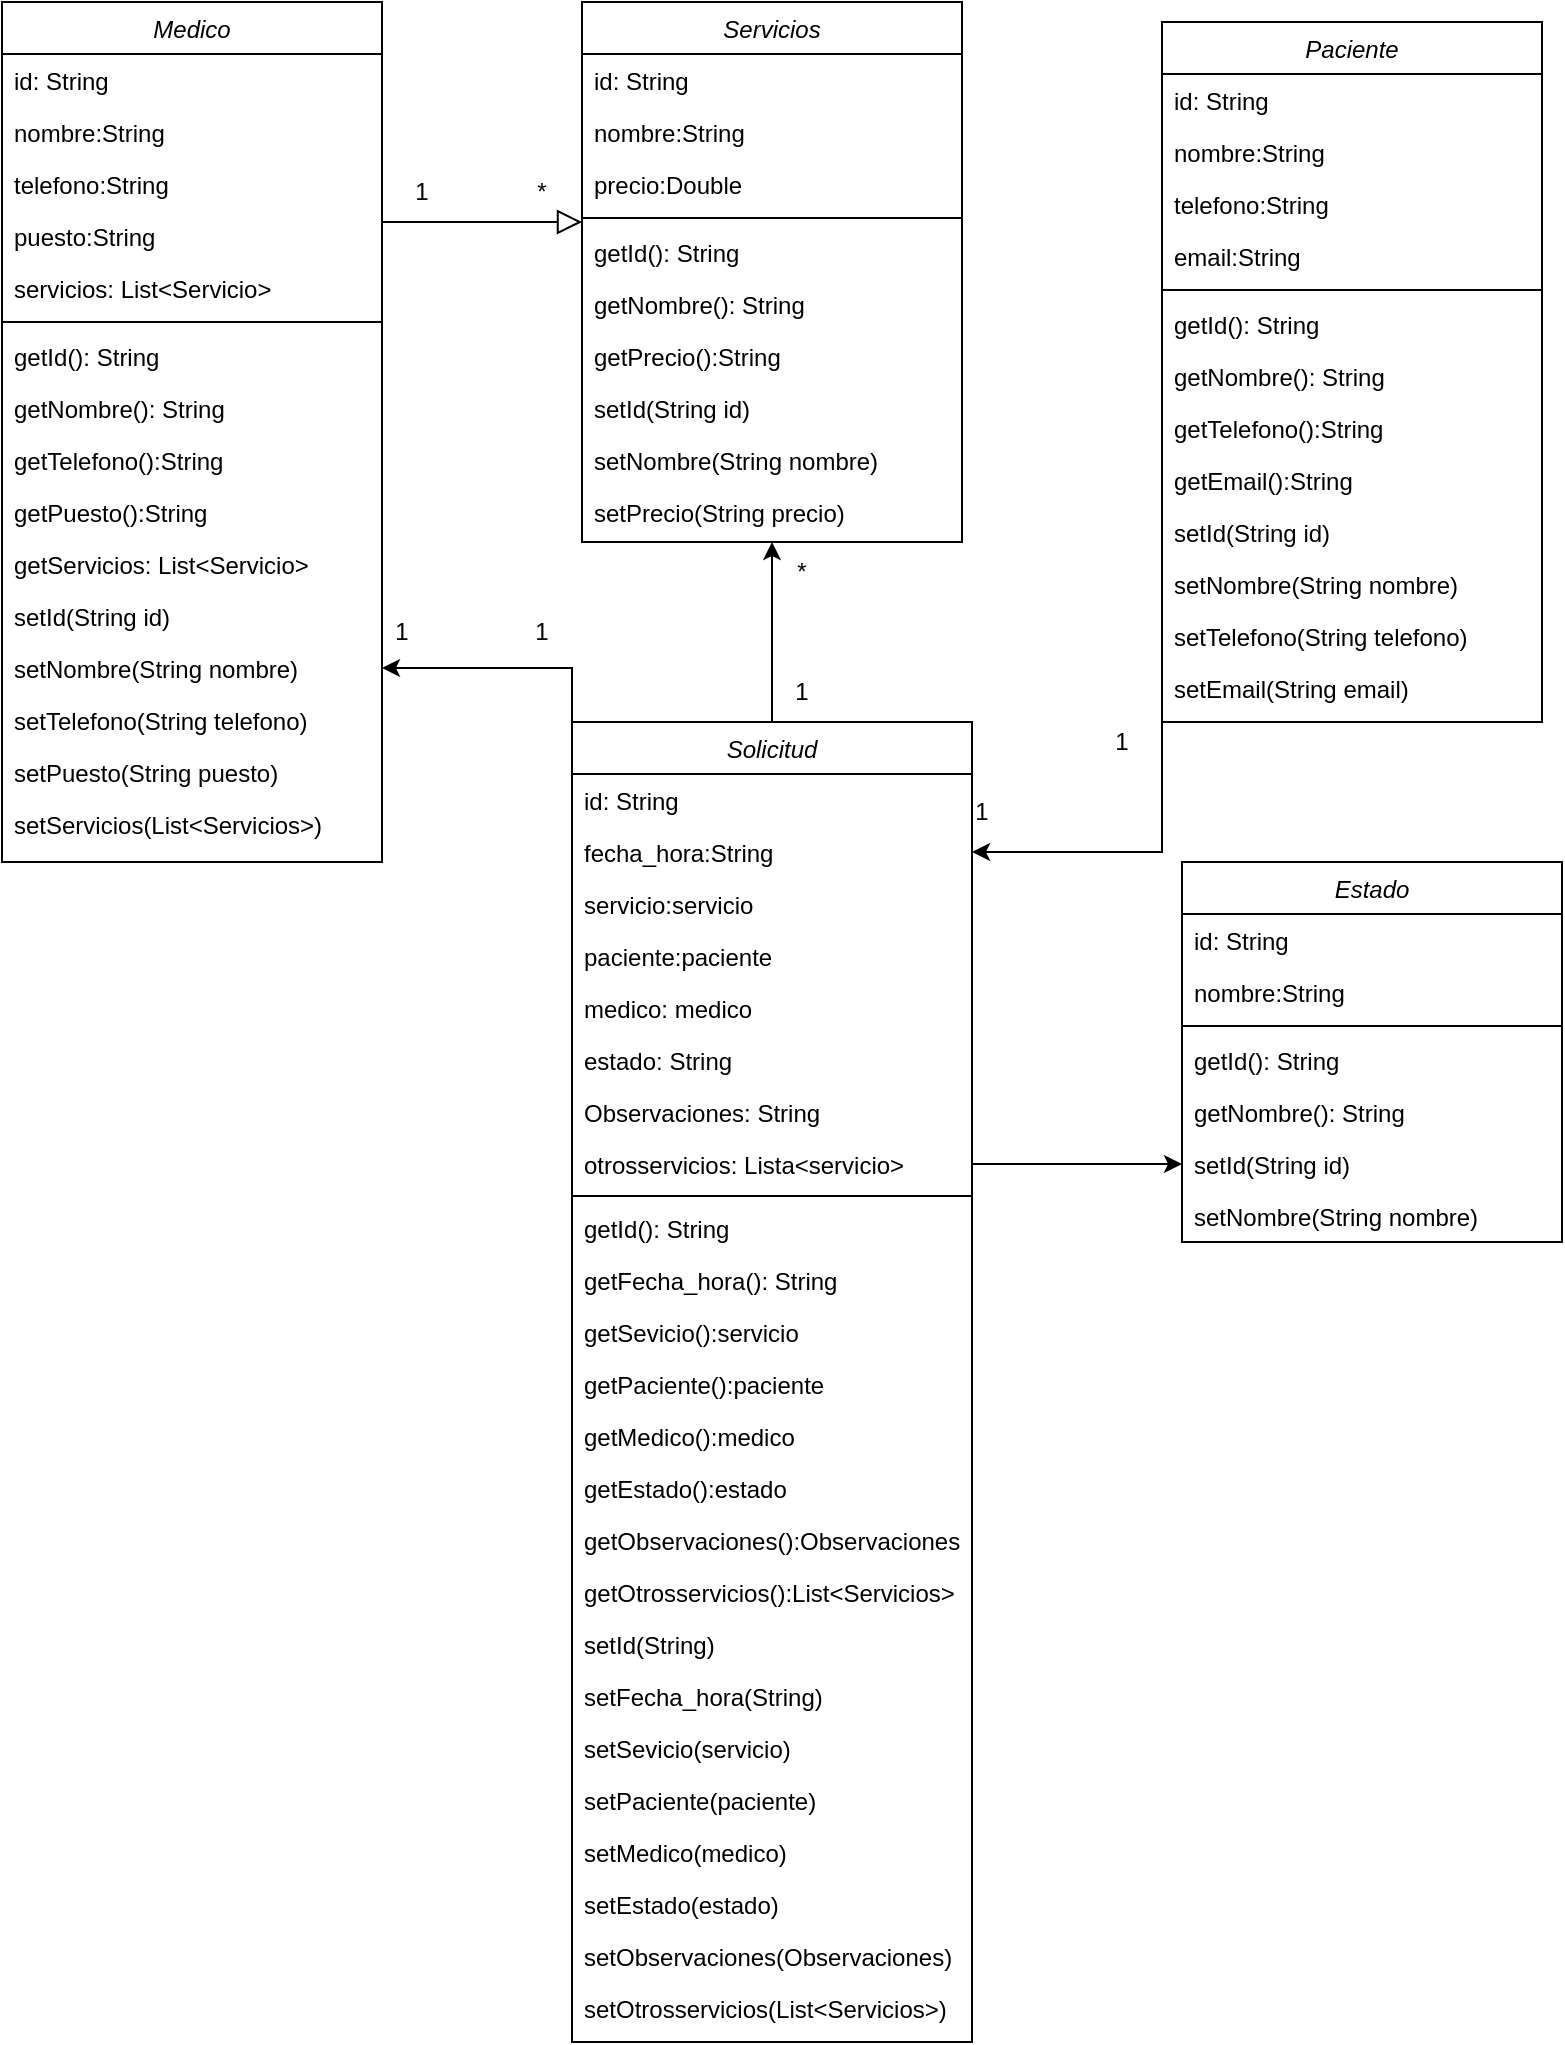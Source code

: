 <mxfile version="24.7.17">
  <diagram id="C5RBs43oDa-KdzZeNtuy" name="Page-1">
    <mxGraphModel dx="1674" dy="836" grid="1" gridSize="10" guides="1" tooltips="1" connect="1" arrows="1" fold="1" page="1" pageScale="1" pageWidth="827" pageHeight="1169" math="0" shadow="0">
      <root>
        <mxCell id="WIyWlLk6GJQsqaUBKTNV-0" />
        <mxCell id="WIyWlLk6GJQsqaUBKTNV-1" parent="WIyWlLk6GJQsqaUBKTNV-0" />
        <mxCell id="zkfFHV4jXpPFQw0GAbJ--0" value="Medico" style="swimlane;fontStyle=2;align=center;verticalAlign=top;childLayout=stackLayout;horizontal=1;startSize=26;horizontalStack=0;resizeParent=1;resizeLast=0;collapsible=1;marginBottom=0;rounded=0;shadow=0;strokeWidth=1;" parent="WIyWlLk6GJQsqaUBKTNV-1" vertex="1">
          <mxGeometry x="20" y="10" width="190" height="430" as="geometry">
            <mxRectangle x="230" y="140" width="160" height="26" as="alternateBounds" />
          </mxGeometry>
        </mxCell>
        <mxCell id="zkfFHV4jXpPFQw0GAbJ--1" value="id: String" style="text;align=left;verticalAlign=top;spacingLeft=4;spacingRight=4;overflow=hidden;rotatable=0;points=[[0,0.5],[1,0.5]];portConstraint=eastwest;" parent="zkfFHV4jXpPFQw0GAbJ--0" vertex="1">
          <mxGeometry y="26" width="190" height="26" as="geometry" />
        </mxCell>
        <mxCell id="zkfFHV4jXpPFQw0GAbJ--2" value="nombre:String" style="text;align=left;verticalAlign=top;spacingLeft=4;spacingRight=4;overflow=hidden;rotatable=0;points=[[0,0.5],[1,0.5]];portConstraint=eastwest;rounded=0;shadow=0;html=0;" parent="zkfFHV4jXpPFQw0GAbJ--0" vertex="1">
          <mxGeometry y="52" width="190" height="26" as="geometry" />
        </mxCell>
        <mxCell id="zkfFHV4jXpPFQw0GAbJ--3" value="telefono:String" style="text;align=left;verticalAlign=top;spacingLeft=4;spacingRight=4;overflow=hidden;rotatable=0;points=[[0,0.5],[1,0.5]];portConstraint=eastwest;rounded=0;shadow=0;html=0;" parent="zkfFHV4jXpPFQw0GAbJ--0" vertex="1">
          <mxGeometry y="78" width="190" height="26" as="geometry" />
        </mxCell>
        <mxCell id="ODuKV3fC_syqd83Swj4D-0" value="puesto:String" style="text;align=left;verticalAlign=top;spacingLeft=4;spacingRight=4;overflow=hidden;rotatable=0;points=[[0,0.5],[1,0.5]];portConstraint=eastwest;" parent="zkfFHV4jXpPFQw0GAbJ--0" vertex="1">
          <mxGeometry y="104" width="190" height="26" as="geometry" />
        </mxCell>
        <mxCell id="ODuKV3fC_syqd83Swj4D-2" value="servicios: List&lt;Servicio&gt;" style="text;align=left;verticalAlign=top;spacingLeft=4;spacingRight=4;overflow=hidden;rotatable=0;points=[[0,0.5],[1,0.5]];portConstraint=eastwest;" parent="zkfFHV4jXpPFQw0GAbJ--0" vertex="1">
          <mxGeometry y="130" width="190" height="26" as="geometry" />
        </mxCell>
        <mxCell id="ODuKV3fC_syqd83Swj4D-6" value="" style="line;html=1;strokeWidth=1;align=left;verticalAlign=middle;spacingTop=-1;spacingLeft=3;spacingRight=3;rotatable=0;labelPosition=right;points=[];portConstraint=eastwest;" parent="zkfFHV4jXpPFQw0GAbJ--0" vertex="1">
          <mxGeometry y="156" width="190" height="8" as="geometry" />
        </mxCell>
        <mxCell id="ODuKV3fC_syqd83Swj4D-7" value="getId(): String" style="text;align=left;verticalAlign=top;spacingLeft=4;spacingRight=4;overflow=hidden;rotatable=0;points=[[0,0.5],[1,0.5]];portConstraint=eastwest;" parent="zkfFHV4jXpPFQw0GAbJ--0" vertex="1">
          <mxGeometry y="164" width="190" height="26" as="geometry" />
        </mxCell>
        <mxCell id="ODuKV3fC_syqd83Swj4D-8" value="getNombre(): String" style="text;align=left;verticalAlign=top;spacingLeft=4;spacingRight=4;overflow=hidden;rotatable=0;points=[[0,0.5],[1,0.5]];portConstraint=eastwest;" parent="zkfFHV4jXpPFQw0GAbJ--0" vertex="1">
          <mxGeometry y="190" width="190" height="26" as="geometry" />
        </mxCell>
        <mxCell id="ODuKV3fC_syqd83Swj4D-9" value="getTelefono():String" style="text;align=left;verticalAlign=top;spacingLeft=4;spacingRight=4;overflow=hidden;rotatable=0;points=[[0,0.5],[1,0.5]];portConstraint=eastwest;" parent="zkfFHV4jXpPFQw0GAbJ--0" vertex="1">
          <mxGeometry y="216" width="190" height="26" as="geometry" />
        </mxCell>
        <mxCell id="ODuKV3fC_syqd83Swj4D-10" value="getPuesto():String" style="text;align=left;verticalAlign=top;spacingLeft=4;spacingRight=4;overflow=hidden;rotatable=0;points=[[0,0.5],[1,0.5]];portConstraint=eastwest;" parent="zkfFHV4jXpPFQw0GAbJ--0" vertex="1">
          <mxGeometry y="242" width="190" height="26" as="geometry" />
        </mxCell>
        <mxCell id="ODuKV3fC_syqd83Swj4D-22" value="getServicios: List&lt;Servicio&gt;" style="text;align=left;verticalAlign=top;spacingLeft=4;spacingRight=4;overflow=hidden;rotatable=0;points=[[0,0.5],[1,0.5]];portConstraint=eastwest;" parent="zkfFHV4jXpPFQw0GAbJ--0" vertex="1">
          <mxGeometry y="268" width="190" height="26" as="geometry" />
        </mxCell>
        <mxCell id="ODuKV3fC_syqd83Swj4D-23" value="setId(String id)" style="text;align=left;verticalAlign=top;spacingLeft=4;spacingRight=4;overflow=hidden;rotatable=0;points=[[0,0.5],[1,0.5]];portConstraint=eastwest;" parent="zkfFHV4jXpPFQw0GAbJ--0" vertex="1">
          <mxGeometry y="294" width="190" height="26" as="geometry" />
        </mxCell>
        <mxCell id="ODuKV3fC_syqd83Swj4D-24" value="setNombre(String nombre)" style="text;align=left;verticalAlign=top;spacingLeft=4;spacingRight=4;overflow=hidden;rotatable=0;points=[[0,0.5],[1,0.5]];portConstraint=eastwest;" parent="zkfFHV4jXpPFQw0GAbJ--0" vertex="1">
          <mxGeometry y="320" width="190" height="26" as="geometry" />
        </mxCell>
        <mxCell id="ODuKV3fC_syqd83Swj4D-25" value="setTelefono(String telefono)" style="text;align=left;verticalAlign=top;spacingLeft=4;spacingRight=4;overflow=hidden;rotatable=0;points=[[0,0.5],[1,0.5]];portConstraint=eastwest;" parent="zkfFHV4jXpPFQw0GAbJ--0" vertex="1">
          <mxGeometry y="346" width="190" height="26" as="geometry" />
        </mxCell>
        <mxCell id="ODuKV3fC_syqd83Swj4D-26" value="setPuesto(String puesto)" style="text;align=left;verticalAlign=top;spacingLeft=4;spacingRight=4;overflow=hidden;rotatable=0;points=[[0,0.5],[1,0.5]];portConstraint=eastwest;" parent="zkfFHV4jXpPFQw0GAbJ--0" vertex="1">
          <mxGeometry y="372" width="190" height="26" as="geometry" />
        </mxCell>
        <mxCell id="ODuKV3fC_syqd83Swj4D-27" value="setServicios(List&lt;Servicios&gt;)" style="text;align=left;verticalAlign=top;spacingLeft=4;spacingRight=4;overflow=hidden;rotatable=0;points=[[0,0.5],[1,0.5]];portConstraint=eastwest;" parent="zkfFHV4jXpPFQw0GAbJ--0" vertex="1">
          <mxGeometry y="398" width="190" height="26" as="geometry" />
        </mxCell>
        <mxCell id="IiemIw6y5-QgekyVRqU8-70" style="edgeStyle=orthogonalEdgeStyle;rounded=0;orthogonalLoop=1;jettySize=auto;html=1;exitX=0;exitY=1;exitDx=0;exitDy=0;entryX=1;entryY=0.5;entryDx=0;entryDy=0;" edge="1" parent="WIyWlLk6GJQsqaUBKTNV-1" source="ODuKV3fC_syqd83Swj4D-62" target="IiemIw6y5-QgekyVRqU8-2">
          <mxGeometry relative="1" as="geometry" />
        </mxCell>
        <mxCell id="ODuKV3fC_syqd83Swj4D-62" value="Paciente" style="swimlane;fontStyle=2;align=center;verticalAlign=top;childLayout=stackLayout;horizontal=1;startSize=26;horizontalStack=0;resizeParent=1;resizeLast=0;collapsible=1;marginBottom=0;rounded=0;shadow=0;strokeWidth=1;" parent="WIyWlLk6GJQsqaUBKTNV-1" vertex="1">
          <mxGeometry x="600" y="20" width="190" height="350" as="geometry">
            <mxRectangle x="230" y="140" width="160" height="26" as="alternateBounds" />
          </mxGeometry>
        </mxCell>
        <mxCell id="ODuKV3fC_syqd83Swj4D-63" value="id: String" style="text;align=left;verticalAlign=top;spacingLeft=4;spacingRight=4;overflow=hidden;rotatable=0;points=[[0,0.5],[1,0.5]];portConstraint=eastwest;" parent="ODuKV3fC_syqd83Swj4D-62" vertex="1">
          <mxGeometry y="26" width="190" height="26" as="geometry" />
        </mxCell>
        <mxCell id="ODuKV3fC_syqd83Swj4D-64" value="nombre:String" style="text;align=left;verticalAlign=top;spacingLeft=4;spacingRight=4;overflow=hidden;rotatable=0;points=[[0,0.5],[1,0.5]];portConstraint=eastwest;rounded=0;shadow=0;html=0;" parent="ODuKV3fC_syqd83Swj4D-62" vertex="1">
          <mxGeometry y="52" width="190" height="26" as="geometry" />
        </mxCell>
        <mxCell id="ODuKV3fC_syqd83Swj4D-65" value="telefono:String" style="text;align=left;verticalAlign=top;spacingLeft=4;spacingRight=4;overflow=hidden;rotatable=0;points=[[0,0.5],[1,0.5]];portConstraint=eastwest;rounded=0;shadow=0;html=0;" parent="ODuKV3fC_syqd83Swj4D-62" vertex="1">
          <mxGeometry y="78" width="190" height="26" as="geometry" />
        </mxCell>
        <mxCell id="ODuKV3fC_syqd83Swj4D-66" value="email:String" style="text;align=left;verticalAlign=top;spacingLeft=4;spacingRight=4;overflow=hidden;rotatable=0;points=[[0,0.5],[1,0.5]];portConstraint=eastwest;" parent="ODuKV3fC_syqd83Swj4D-62" vertex="1">
          <mxGeometry y="104" width="190" height="26" as="geometry" />
        </mxCell>
        <mxCell id="ODuKV3fC_syqd83Swj4D-68" value="" style="line;html=1;strokeWidth=1;align=left;verticalAlign=middle;spacingTop=-1;spacingLeft=3;spacingRight=3;rotatable=0;labelPosition=right;points=[];portConstraint=eastwest;" parent="ODuKV3fC_syqd83Swj4D-62" vertex="1">
          <mxGeometry y="130" width="190" height="8" as="geometry" />
        </mxCell>
        <mxCell id="ODuKV3fC_syqd83Swj4D-69" value="getId(): String" style="text;align=left;verticalAlign=top;spacingLeft=4;spacingRight=4;overflow=hidden;rotatable=0;points=[[0,0.5],[1,0.5]];portConstraint=eastwest;" parent="ODuKV3fC_syqd83Swj4D-62" vertex="1">
          <mxGeometry y="138" width="190" height="26" as="geometry" />
        </mxCell>
        <mxCell id="ODuKV3fC_syqd83Swj4D-70" value="getNombre(): String" style="text;align=left;verticalAlign=top;spacingLeft=4;spacingRight=4;overflow=hidden;rotatable=0;points=[[0,0.5],[1,0.5]];portConstraint=eastwest;" parent="ODuKV3fC_syqd83Swj4D-62" vertex="1">
          <mxGeometry y="164" width="190" height="26" as="geometry" />
        </mxCell>
        <mxCell id="ODuKV3fC_syqd83Swj4D-71" value="getTelefono():String" style="text;align=left;verticalAlign=top;spacingLeft=4;spacingRight=4;overflow=hidden;rotatable=0;points=[[0,0.5],[1,0.5]];portConstraint=eastwest;" parent="ODuKV3fC_syqd83Swj4D-62" vertex="1">
          <mxGeometry y="190" width="190" height="26" as="geometry" />
        </mxCell>
        <mxCell id="ODuKV3fC_syqd83Swj4D-72" value="getEmail():String" style="text;align=left;verticalAlign=top;spacingLeft=4;spacingRight=4;overflow=hidden;rotatable=0;points=[[0,0.5],[1,0.5]];portConstraint=eastwest;" parent="ODuKV3fC_syqd83Swj4D-62" vertex="1">
          <mxGeometry y="216" width="190" height="26" as="geometry" />
        </mxCell>
        <mxCell id="ODuKV3fC_syqd83Swj4D-74" value="setId(String id)" style="text;align=left;verticalAlign=top;spacingLeft=4;spacingRight=4;overflow=hidden;rotatable=0;points=[[0,0.5],[1,0.5]];portConstraint=eastwest;" parent="ODuKV3fC_syqd83Swj4D-62" vertex="1">
          <mxGeometry y="242" width="190" height="26" as="geometry" />
        </mxCell>
        <mxCell id="ODuKV3fC_syqd83Swj4D-75" value="setNombre(String nombre)" style="text;align=left;verticalAlign=top;spacingLeft=4;spacingRight=4;overflow=hidden;rotatable=0;points=[[0,0.5],[1,0.5]];portConstraint=eastwest;" parent="ODuKV3fC_syqd83Swj4D-62" vertex="1">
          <mxGeometry y="268" width="190" height="26" as="geometry" />
        </mxCell>
        <mxCell id="ODuKV3fC_syqd83Swj4D-76" value="setTelefono(String telefono)" style="text;align=left;verticalAlign=top;spacingLeft=4;spacingRight=4;overflow=hidden;rotatable=0;points=[[0,0.5],[1,0.5]];portConstraint=eastwest;" parent="ODuKV3fC_syqd83Swj4D-62" vertex="1">
          <mxGeometry y="294" width="190" height="26" as="geometry" />
        </mxCell>
        <mxCell id="ODuKV3fC_syqd83Swj4D-77" value="setEmail(String email)" style="text;align=left;verticalAlign=top;spacingLeft=4;spacingRight=4;overflow=hidden;rotatable=0;points=[[0,0.5],[1,0.5]];portConstraint=eastwest;" parent="ODuKV3fC_syqd83Swj4D-62" vertex="1">
          <mxGeometry y="320" width="190" height="26" as="geometry" />
        </mxCell>
        <mxCell id="ODuKV3fC_syqd83Swj4D-79" value="Servicios" style="swimlane;fontStyle=2;align=center;verticalAlign=top;childLayout=stackLayout;horizontal=1;startSize=26;horizontalStack=0;resizeParent=1;resizeLast=0;collapsible=1;marginBottom=0;rounded=0;shadow=0;strokeWidth=1;" parent="WIyWlLk6GJQsqaUBKTNV-1" vertex="1">
          <mxGeometry x="310" y="10" width="190" height="270" as="geometry">
            <mxRectangle x="230" y="140" width="160" height="26" as="alternateBounds" />
          </mxGeometry>
        </mxCell>
        <mxCell id="ODuKV3fC_syqd83Swj4D-80" value="id: String" style="text;align=left;verticalAlign=top;spacingLeft=4;spacingRight=4;overflow=hidden;rotatable=0;points=[[0,0.5],[1,0.5]];portConstraint=eastwest;" parent="ODuKV3fC_syqd83Swj4D-79" vertex="1">
          <mxGeometry y="26" width="190" height="26" as="geometry" />
        </mxCell>
        <mxCell id="ODuKV3fC_syqd83Swj4D-81" value="nombre:String" style="text;align=left;verticalAlign=top;spacingLeft=4;spacingRight=4;overflow=hidden;rotatable=0;points=[[0,0.5],[1,0.5]];portConstraint=eastwest;rounded=0;shadow=0;html=0;" parent="ODuKV3fC_syqd83Swj4D-79" vertex="1">
          <mxGeometry y="52" width="190" height="26" as="geometry" />
        </mxCell>
        <mxCell id="ODuKV3fC_syqd83Swj4D-82" value="precio:Double" style="text;align=left;verticalAlign=top;spacingLeft=4;spacingRight=4;overflow=hidden;rotatable=0;points=[[0,0.5],[1,0.5]];portConstraint=eastwest;rounded=0;shadow=0;html=0;" parent="ODuKV3fC_syqd83Swj4D-79" vertex="1">
          <mxGeometry y="78" width="190" height="26" as="geometry" />
        </mxCell>
        <mxCell id="ODuKV3fC_syqd83Swj4D-84" value="" style="line;html=1;strokeWidth=1;align=left;verticalAlign=middle;spacingTop=-1;spacingLeft=3;spacingRight=3;rotatable=0;labelPosition=right;points=[];portConstraint=eastwest;" parent="ODuKV3fC_syqd83Swj4D-79" vertex="1">
          <mxGeometry y="104" width="190" height="8" as="geometry" />
        </mxCell>
        <mxCell id="ODuKV3fC_syqd83Swj4D-85" value="getId(): String" style="text;align=left;verticalAlign=top;spacingLeft=4;spacingRight=4;overflow=hidden;rotatable=0;points=[[0,0.5],[1,0.5]];portConstraint=eastwest;" parent="ODuKV3fC_syqd83Swj4D-79" vertex="1">
          <mxGeometry y="112" width="190" height="26" as="geometry" />
        </mxCell>
        <mxCell id="ODuKV3fC_syqd83Swj4D-86" value="getNombre(): String" style="text;align=left;verticalAlign=top;spacingLeft=4;spacingRight=4;overflow=hidden;rotatable=0;points=[[0,0.5],[1,0.5]];portConstraint=eastwest;" parent="ODuKV3fC_syqd83Swj4D-79" vertex="1">
          <mxGeometry y="138" width="190" height="26" as="geometry" />
        </mxCell>
        <mxCell id="ODuKV3fC_syqd83Swj4D-87" value="getPrecio():String" style="text;align=left;verticalAlign=top;spacingLeft=4;spacingRight=4;overflow=hidden;rotatable=0;points=[[0,0.5],[1,0.5]];portConstraint=eastwest;" parent="ODuKV3fC_syqd83Swj4D-79" vertex="1">
          <mxGeometry y="164" width="190" height="26" as="geometry" />
        </mxCell>
        <mxCell id="ODuKV3fC_syqd83Swj4D-89" value="setId(String id)" style="text;align=left;verticalAlign=top;spacingLeft=4;spacingRight=4;overflow=hidden;rotatable=0;points=[[0,0.5],[1,0.5]];portConstraint=eastwest;" parent="ODuKV3fC_syqd83Swj4D-79" vertex="1">
          <mxGeometry y="190" width="190" height="26" as="geometry" />
        </mxCell>
        <mxCell id="ODuKV3fC_syqd83Swj4D-90" value="setNombre(String nombre)" style="text;align=left;verticalAlign=top;spacingLeft=4;spacingRight=4;overflow=hidden;rotatable=0;points=[[0,0.5],[1,0.5]];portConstraint=eastwest;" parent="ODuKV3fC_syqd83Swj4D-79" vertex="1">
          <mxGeometry y="216" width="190" height="26" as="geometry" />
        </mxCell>
        <mxCell id="ODuKV3fC_syqd83Swj4D-92" value="setPrecio(String precio)" style="text;align=left;verticalAlign=top;spacingLeft=4;spacingRight=4;overflow=hidden;rotatable=0;points=[[0,0.5],[1,0.5]];portConstraint=eastwest;" parent="ODuKV3fC_syqd83Swj4D-79" vertex="1">
          <mxGeometry y="242" width="190" height="26" as="geometry" />
        </mxCell>
        <mxCell id="ODuKV3fC_syqd83Swj4D-101" value="" style="endArrow=block;endSize=10;endFill=0;shadow=0;strokeWidth=1;rounded=0;curved=0;edgeStyle=elbowEdgeStyle;elbow=vertical;" parent="WIyWlLk6GJQsqaUBKTNV-1" target="ODuKV3fC_syqd83Swj4D-79" edge="1">
          <mxGeometry width="160" relative="1" as="geometry">
            <mxPoint x="210" y="120" as="sourcePoint" />
            <mxPoint x="290" y="120" as="targetPoint" />
            <Array as="points" />
          </mxGeometry>
        </mxCell>
        <mxCell id="ODuKV3fC_syqd83Swj4D-102" value="1" style="text;html=1;align=center;verticalAlign=middle;whiteSpace=wrap;rounded=0;" parent="WIyWlLk6GJQsqaUBKTNV-1" vertex="1">
          <mxGeometry x="200" y="90" width="60" height="30" as="geometry" />
        </mxCell>
        <mxCell id="ODuKV3fC_syqd83Swj4D-103" value="*" style="text;html=1;align=center;verticalAlign=middle;whiteSpace=wrap;rounded=0;" parent="WIyWlLk6GJQsqaUBKTNV-1" vertex="1">
          <mxGeometry x="260" y="90" width="60" height="30" as="geometry" />
        </mxCell>
        <mxCell id="IiemIw6y5-QgekyVRqU8-64" style="edgeStyle=orthogonalEdgeStyle;rounded=0;orthogonalLoop=1;jettySize=auto;html=1;exitX=0.5;exitY=0;exitDx=0;exitDy=0;entryX=0.5;entryY=1;entryDx=0;entryDy=0;" edge="1" parent="WIyWlLk6GJQsqaUBKTNV-1" source="IiemIw6y5-QgekyVRqU8-0" target="ODuKV3fC_syqd83Swj4D-79">
          <mxGeometry relative="1" as="geometry" />
        </mxCell>
        <mxCell id="IiemIw6y5-QgekyVRqU8-71" style="edgeStyle=orthogonalEdgeStyle;rounded=0;orthogonalLoop=1;jettySize=auto;html=1;exitX=0;exitY=0;exitDx=0;exitDy=0;entryX=1;entryY=0.5;entryDx=0;entryDy=0;" edge="1" parent="WIyWlLk6GJQsqaUBKTNV-1" source="IiemIw6y5-QgekyVRqU8-0" target="ODuKV3fC_syqd83Swj4D-24">
          <mxGeometry relative="1" as="geometry" />
        </mxCell>
        <mxCell id="IiemIw6y5-QgekyVRqU8-0" value="Solicitud" style="swimlane;fontStyle=2;align=center;verticalAlign=top;childLayout=stackLayout;horizontal=1;startSize=26;horizontalStack=0;resizeParent=1;resizeLast=0;collapsible=1;marginBottom=0;rounded=0;shadow=0;strokeWidth=1;" vertex="1" parent="WIyWlLk6GJQsqaUBKTNV-1">
          <mxGeometry x="305" y="370" width="200" height="660" as="geometry">
            <mxRectangle x="230" y="140" width="160" height="26" as="alternateBounds" />
          </mxGeometry>
        </mxCell>
        <mxCell id="IiemIw6y5-QgekyVRqU8-1" value="id: String" style="text;align=left;verticalAlign=top;spacingLeft=4;spacingRight=4;overflow=hidden;rotatable=0;points=[[0,0.5],[1,0.5]];portConstraint=eastwest;" vertex="1" parent="IiemIw6y5-QgekyVRqU8-0">
          <mxGeometry y="26" width="200" height="26" as="geometry" />
        </mxCell>
        <mxCell id="IiemIw6y5-QgekyVRqU8-2" value="fecha_hora:String" style="text;align=left;verticalAlign=top;spacingLeft=4;spacingRight=4;overflow=hidden;rotatable=0;points=[[0,0.5],[1,0.5]];portConstraint=eastwest;rounded=0;shadow=0;html=0;" vertex="1" parent="IiemIw6y5-QgekyVRqU8-0">
          <mxGeometry y="52" width="200" height="26" as="geometry" />
        </mxCell>
        <mxCell id="IiemIw6y5-QgekyVRqU8-3" value="servicio:servicio" style="text;align=left;verticalAlign=top;spacingLeft=4;spacingRight=4;overflow=hidden;rotatable=0;points=[[0,0.5],[1,0.5]];portConstraint=eastwest;rounded=0;shadow=0;html=0;" vertex="1" parent="IiemIw6y5-QgekyVRqU8-0">
          <mxGeometry y="78" width="200" height="26" as="geometry" />
        </mxCell>
        <mxCell id="IiemIw6y5-QgekyVRqU8-4" value="paciente:paciente" style="text;align=left;verticalAlign=top;spacingLeft=4;spacingRight=4;overflow=hidden;rotatable=0;points=[[0,0.5],[1,0.5]];portConstraint=eastwest;" vertex="1" parent="IiemIw6y5-QgekyVRqU8-0">
          <mxGeometry y="104" width="200" height="26" as="geometry" />
        </mxCell>
        <mxCell id="IiemIw6y5-QgekyVRqU8-5" value="medico: medico" style="text;align=left;verticalAlign=top;spacingLeft=4;spacingRight=4;overflow=hidden;rotatable=0;points=[[0,0.5],[1,0.5]];portConstraint=eastwest;" vertex="1" parent="IiemIw6y5-QgekyVRqU8-0">
          <mxGeometry y="130" width="200" height="26" as="geometry" />
        </mxCell>
        <mxCell id="IiemIw6y5-QgekyVRqU8-18" value="estado: String" style="text;align=left;verticalAlign=top;spacingLeft=4;spacingRight=4;overflow=hidden;rotatable=0;points=[[0,0.5],[1,0.5]];portConstraint=eastwest;" vertex="1" parent="IiemIw6y5-QgekyVRqU8-0">
          <mxGeometry y="156" width="200" height="26" as="geometry" />
        </mxCell>
        <mxCell id="IiemIw6y5-QgekyVRqU8-19" value="Observaciones: String" style="text;align=left;verticalAlign=top;spacingLeft=4;spacingRight=4;overflow=hidden;rotatable=0;points=[[0,0.5],[1,0.5]];portConstraint=eastwest;" vertex="1" parent="IiemIw6y5-QgekyVRqU8-0">
          <mxGeometry y="182" width="200" height="26" as="geometry" />
        </mxCell>
        <mxCell id="IiemIw6y5-QgekyVRqU8-20" value="otrosservicios: Lista&lt;servicio&gt;" style="text;align=left;verticalAlign=top;spacingLeft=4;spacingRight=4;overflow=hidden;rotatable=0;points=[[0,0.5],[1,0.5]];portConstraint=eastwest;" vertex="1" parent="IiemIw6y5-QgekyVRqU8-0">
          <mxGeometry y="208" width="200" height="26" as="geometry" />
        </mxCell>
        <mxCell id="IiemIw6y5-QgekyVRqU8-6" value="" style="line;html=1;strokeWidth=1;align=left;verticalAlign=middle;spacingTop=-1;spacingLeft=3;spacingRight=3;rotatable=0;labelPosition=right;points=[];portConstraint=eastwest;" vertex="1" parent="IiemIw6y5-QgekyVRqU8-0">
          <mxGeometry y="234" width="200" height="6" as="geometry" />
        </mxCell>
        <mxCell id="IiemIw6y5-QgekyVRqU8-7" value="getId(): String" style="text;align=left;verticalAlign=top;spacingLeft=4;spacingRight=4;overflow=hidden;rotatable=0;points=[[0,0.5],[1,0.5]];portConstraint=eastwest;" vertex="1" parent="IiemIw6y5-QgekyVRqU8-0">
          <mxGeometry y="240" width="200" height="26" as="geometry" />
        </mxCell>
        <mxCell id="IiemIw6y5-QgekyVRqU8-8" value="getFecha_hora(): String" style="text;align=left;verticalAlign=top;spacingLeft=4;spacingRight=4;overflow=hidden;rotatable=0;points=[[0,0.5],[1,0.5]];portConstraint=eastwest;" vertex="1" parent="IiemIw6y5-QgekyVRqU8-0">
          <mxGeometry y="266" width="200" height="26" as="geometry" />
        </mxCell>
        <mxCell id="IiemIw6y5-QgekyVRqU8-9" value="getSevicio():servicio" style="text;align=left;verticalAlign=top;spacingLeft=4;spacingRight=4;overflow=hidden;rotatable=0;points=[[0,0.5],[1,0.5]];portConstraint=eastwest;" vertex="1" parent="IiemIw6y5-QgekyVRqU8-0">
          <mxGeometry y="292" width="200" height="26" as="geometry" />
        </mxCell>
        <mxCell id="IiemIw6y5-QgekyVRqU8-10" value="getPaciente():paciente" style="text;align=left;verticalAlign=top;spacingLeft=4;spacingRight=4;overflow=hidden;rotatable=0;points=[[0,0.5],[1,0.5]];portConstraint=eastwest;" vertex="1" parent="IiemIw6y5-QgekyVRqU8-0">
          <mxGeometry y="318" width="200" height="26" as="geometry" />
        </mxCell>
        <mxCell id="IiemIw6y5-QgekyVRqU8-22" value="getMedico():medico" style="text;align=left;verticalAlign=top;spacingLeft=4;spacingRight=4;overflow=hidden;rotatable=0;points=[[0,0.5],[1,0.5]];portConstraint=eastwest;" vertex="1" parent="IiemIw6y5-QgekyVRqU8-0">
          <mxGeometry y="344" width="200" height="26" as="geometry" />
        </mxCell>
        <mxCell id="IiemIw6y5-QgekyVRqU8-39" value="getEstado():estado" style="text;align=left;verticalAlign=top;spacingLeft=4;spacingRight=4;overflow=hidden;rotatable=0;points=[[0,0.5],[1,0.5]];portConstraint=eastwest;" vertex="1" parent="IiemIw6y5-QgekyVRqU8-0">
          <mxGeometry y="370" width="200" height="26" as="geometry" />
        </mxCell>
        <mxCell id="IiemIw6y5-QgekyVRqU8-21" value="getObservaciones():Observaciones" style="text;align=left;verticalAlign=top;spacingLeft=4;spacingRight=4;overflow=hidden;rotatable=0;points=[[0,0.5],[1,0.5]];portConstraint=eastwest;" vertex="1" parent="IiemIw6y5-QgekyVRqU8-0">
          <mxGeometry y="396" width="200" height="26" as="geometry" />
        </mxCell>
        <mxCell id="IiemIw6y5-QgekyVRqU8-41" value="getOtrosservicios():List&lt;Servicios&gt;" style="text;align=left;verticalAlign=top;spacingLeft=4;spacingRight=4;overflow=hidden;rotatable=0;points=[[0,0.5],[1,0.5]];portConstraint=eastwest;" vertex="1" parent="IiemIw6y5-QgekyVRqU8-0">
          <mxGeometry y="422" width="200" height="26" as="geometry" />
        </mxCell>
        <mxCell id="IiemIw6y5-QgekyVRqU8-42" value="setId(String)" style="text;align=left;verticalAlign=top;spacingLeft=4;spacingRight=4;overflow=hidden;rotatable=0;points=[[0,0.5],[1,0.5]];portConstraint=eastwest;" vertex="1" parent="IiemIw6y5-QgekyVRqU8-0">
          <mxGeometry y="448" width="200" height="26" as="geometry" />
        </mxCell>
        <mxCell id="IiemIw6y5-QgekyVRqU8-43" value="setFecha_hora(String)" style="text;align=left;verticalAlign=top;spacingLeft=4;spacingRight=4;overflow=hidden;rotatable=0;points=[[0,0.5],[1,0.5]];portConstraint=eastwest;" vertex="1" parent="IiemIw6y5-QgekyVRqU8-0">
          <mxGeometry y="474" width="200" height="26" as="geometry" />
        </mxCell>
        <mxCell id="IiemIw6y5-QgekyVRqU8-44" value="setSevicio(servicio)" style="text;align=left;verticalAlign=top;spacingLeft=4;spacingRight=4;overflow=hidden;rotatable=0;points=[[0,0.5],[1,0.5]];portConstraint=eastwest;" vertex="1" parent="IiemIw6y5-QgekyVRqU8-0">
          <mxGeometry y="500" width="200" height="26" as="geometry" />
        </mxCell>
        <mxCell id="IiemIw6y5-QgekyVRqU8-45" value="setPaciente(paciente)" style="text;align=left;verticalAlign=top;spacingLeft=4;spacingRight=4;overflow=hidden;rotatable=0;points=[[0,0.5],[1,0.5]];portConstraint=eastwest;" vertex="1" parent="IiemIw6y5-QgekyVRqU8-0">
          <mxGeometry y="526" width="200" height="26" as="geometry" />
        </mxCell>
        <mxCell id="IiemIw6y5-QgekyVRqU8-46" value="setMedico(medico)" style="text;align=left;verticalAlign=top;spacingLeft=4;spacingRight=4;overflow=hidden;rotatable=0;points=[[0,0.5],[1,0.5]];portConstraint=eastwest;" vertex="1" parent="IiemIw6y5-QgekyVRqU8-0">
          <mxGeometry y="552" width="200" height="26" as="geometry" />
        </mxCell>
        <mxCell id="IiemIw6y5-QgekyVRqU8-47" value="setEstado(estado)" style="text;align=left;verticalAlign=top;spacingLeft=4;spacingRight=4;overflow=hidden;rotatable=0;points=[[0,0.5],[1,0.5]];portConstraint=eastwest;" vertex="1" parent="IiemIw6y5-QgekyVRqU8-0">
          <mxGeometry y="578" width="200" height="26" as="geometry" />
        </mxCell>
        <mxCell id="IiemIw6y5-QgekyVRqU8-48" value="setObservaciones(Observaciones)" style="text;align=left;verticalAlign=top;spacingLeft=4;spacingRight=4;overflow=hidden;rotatable=0;points=[[0,0.5],[1,0.5]];portConstraint=eastwest;" vertex="1" parent="IiemIw6y5-QgekyVRqU8-0">
          <mxGeometry y="604" width="200" height="26" as="geometry" />
        </mxCell>
        <mxCell id="IiemIw6y5-QgekyVRqU8-49" value="setOtrosservicios(List&lt;Servicios&gt;)" style="text;align=left;verticalAlign=top;spacingLeft=4;spacingRight=4;overflow=hidden;rotatable=0;points=[[0,0.5],[1,0.5]];portConstraint=eastwest;" vertex="1" parent="IiemIw6y5-QgekyVRqU8-0">
          <mxGeometry y="630" width="200" height="26" as="geometry" />
        </mxCell>
        <mxCell id="IiemIw6y5-QgekyVRqU8-50" value="Estado" style="swimlane;fontStyle=2;align=center;verticalAlign=top;childLayout=stackLayout;horizontal=1;startSize=26;horizontalStack=0;resizeParent=1;resizeLast=0;collapsible=1;marginBottom=0;rounded=0;shadow=0;strokeWidth=1;" vertex="1" parent="WIyWlLk6GJQsqaUBKTNV-1">
          <mxGeometry x="610" y="440" width="190" height="190" as="geometry">
            <mxRectangle x="230" y="140" width="160" height="26" as="alternateBounds" />
          </mxGeometry>
        </mxCell>
        <mxCell id="IiemIw6y5-QgekyVRqU8-51" value="id: String" style="text;align=left;verticalAlign=top;spacingLeft=4;spacingRight=4;overflow=hidden;rotatable=0;points=[[0,0.5],[1,0.5]];portConstraint=eastwest;" vertex="1" parent="IiemIw6y5-QgekyVRqU8-50">
          <mxGeometry y="26" width="190" height="26" as="geometry" />
        </mxCell>
        <mxCell id="IiemIw6y5-QgekyVRqU8-52" value="nombre:String" style="text;align=left;verticalAlign=top;spacingLeft=4;spacingRight=4;overflow=hidden;rotatable=0;points=[[0,0.5],[1,0.5]];portConstraint=eastwest;rounded=0;shadow=0;html=0;" vertex="1" parent="IiemIw6y5-QgekyVRqU8-50">
          <mxGeometry y="52" width="190" height="26" as="geometry" />
        </mxCell>
        <mxCell id="IiemIw6y5-QgekyVRqU8-54" value="" style="line;html=1;strokeWidth=1;align=left;verticalAlign=middle;spacingTop=-1;spacingLeft=3;spacingRight=3;rotatable=0;labelPosition=right;points=[];portConstraint=eastwest;" vertex="1" parent="IiemIw6y5-QgekyVRqU8-50">
          <mxGeometry y="78" width="190" height="8" as="geometry" />
        </mxCell>
        <mxCell id="IiemIw6y5-QgekyVRqU8-55" value="getId(): String" style="text;align=left;verticalAlign=top;spacingLeft=4;spacingRight=4;overflow=hidden;rotatable=0;points=[[0,0.5],[1,0.5]];portConstraint=eastwest;" vertex="1" parent="IiemIw6y5-QgekyVRqU8-50">
          <mxGeometry y="86" width="190" height="26" as="geometry" />
        </mxCell>
        <mxCell id="IiemIw6y5-QgekyVRqU8-56" value="getNombre(): String" style="text;align=left;verticalAlign=top;spacingLeft=4;spacingRight=4;overflow=hidden;rotatable=0;points=[[0,0.5],[1,0.5]];portConstraint=eastwest;" vertex="1" parent="IiemIw6y5-QgekyVRqU8-50">
          <mxGeometry y="112" width="190" height="26" as="geometry" />
        </mxCell>
        <mxCell id="IiemIw6y5-QgekyVRqU8-58" value="setId(String id)" style="text;align=left;verticalAlign=top;spacingLeft=4;spacingRight=4;overflow=hidden;rotatable=0;points=[[0,0.5],[1,0.5]];portConstraint=eastwest;" vertex="1" parent="IiemIw6y5-QgekyVRqU8-50">
          <mxGeometry y="138" width="190" height="26" as="geometry" />
        </mxCell>
        <mxCell id="IiemIw6y5-QgekyVRqU8-59" value="setNombre(String nombre)" style="text;align=left;verticalAlign=top;spacingLeft=4;spacingRight=4;overflow=hidden;rotatable=0;points=[[0,0.5],[1,0.5]];portConstraint=eastwest;" vertex="1" parent="IiemIw6y5-QgekyVRqU8-50">
          <mxGeometry y="164" width="190" height="26" as="geometry" />
        </mxCell>
        <mxCell id="IiemIw6y5-QgekyVRqU8-63" style="edgeStyle=orthogonalEdgeStyle;rounded=0;orthogonalLoop=1;jettySize=auto;html=1;exitX=1;exitY=0.5;exitDx=0;exitDy=0;entryX=0;entryY=0.5;entryDx=0;entryDy=0;" edge="1" parent="WIyWlLk6GJQsqaUBKTNV-1" source="IiemIw6y5-QgekyVRqU8-20" target="IiemIw6y5-QgekyVRqU8-58">
          <mxGeometry relative="1" as="geometry" />
        </mxCell>
        <mxCell id="IiemIw6y5-QgekyVRqU8-72" value="1" style="text;html=1;align=center;verticalAlign=middle;whiteSpace=wrap;rounded=0;" vertex="1" parent="WIyWlLk6GJQsqaUBKTNV-1">
          <mxGeometry x="190" y="310" width="60" height="30" as="geometry" />
        </mxCell>
        <mxCell id="IiemIw6y5-QgekyVRqU8-73" value="1" style="text;html=1;align=center;verticalAlign=middle;whiteSpace=wrap;rounded=0;" vertex="1" parent="WIyWlLk6GJQsqaUBKTNV-1">
          <mxGeometry x="260" y="310" width="60" height="30" as="geometry" />
        </mxCell>
        <mxCell id="IiemIw6y5-QgekyVRqU8-74" value="1" style="text;html=1;align=center;verticalAlign=middle;whiteSpace=wrap;rounded=0;" vertex="1" parent="WIyWlLk6GJQsqaUBKTNV-1">
          <mxGeometry x="390" y="340" width="60" height="30" as="geometry" />
        </mxCell>
        <mxCell id="IiemIw6y5-QgekyVRqU8-75" value="*" style="text;html=1;align=center;verticalAlign=middle;whiteSpace=wrap;rounded=0;" vertex="1" parent="WIyWlLk6GJQsqaUBKTNV-1">
          <mxGeometry x="390" y="280" width="60" height="30" as="geometry" />
        </mxCell>
        <mxCell id="IiemIw6y5-QgekyVRqU8-76" value="1" style="text;html=1;align=center;verticalAlign=middle;whiteSpace=wrap;rounded=0;" vertex="1" parent="WIyWlLk6GJQsqaUBKTNV-1">
          <mxGeometry x="480" y="400" width="60" height="30" as="geometry" />
        </mxCell>
        <mxCell id="IiemIw6y5-QgekyVRqU8-79" value="1" style="text;html=1;align=center;verticalAlign=middle;whiteSpace=wrap;rounded=0;" vertex="1" parent="WIyWlLk6GJQsqaUBKTNV-1">
          <mxGeometry x="560" y="370" width="40" height="20" as="geometry" />
        </mxCell>
      </root>
    </mxGraphModel>
  </diagram>
</mxfile>
